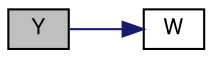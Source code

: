 digraph "Y"
{
  bgcolor="transparent";
  edge [fontname="FreeSans",fontsize="10",labelfontname="FreeSans",labelfontsize="10"];
  node [fontname="FreeSans",fontsize="10",shape=record];
  rankdir="LR";
  Node772 [label="Y",height=0.2,width=0.4,color="black", fillcolor="grey75", style="filled", fontcolor="black"];
  Node772 -> Node773 [color="midnightblue",fontsize="10",style="solid",fontname="FreeSans"];
  Node773 [label="W",height=0.2,width=0.4,color="black",URL="$a29842.html#acad3141283041c198bc898480d1b3754",tooltip="Calculate the mean molecular weight [kg/kmol]. "];
}
